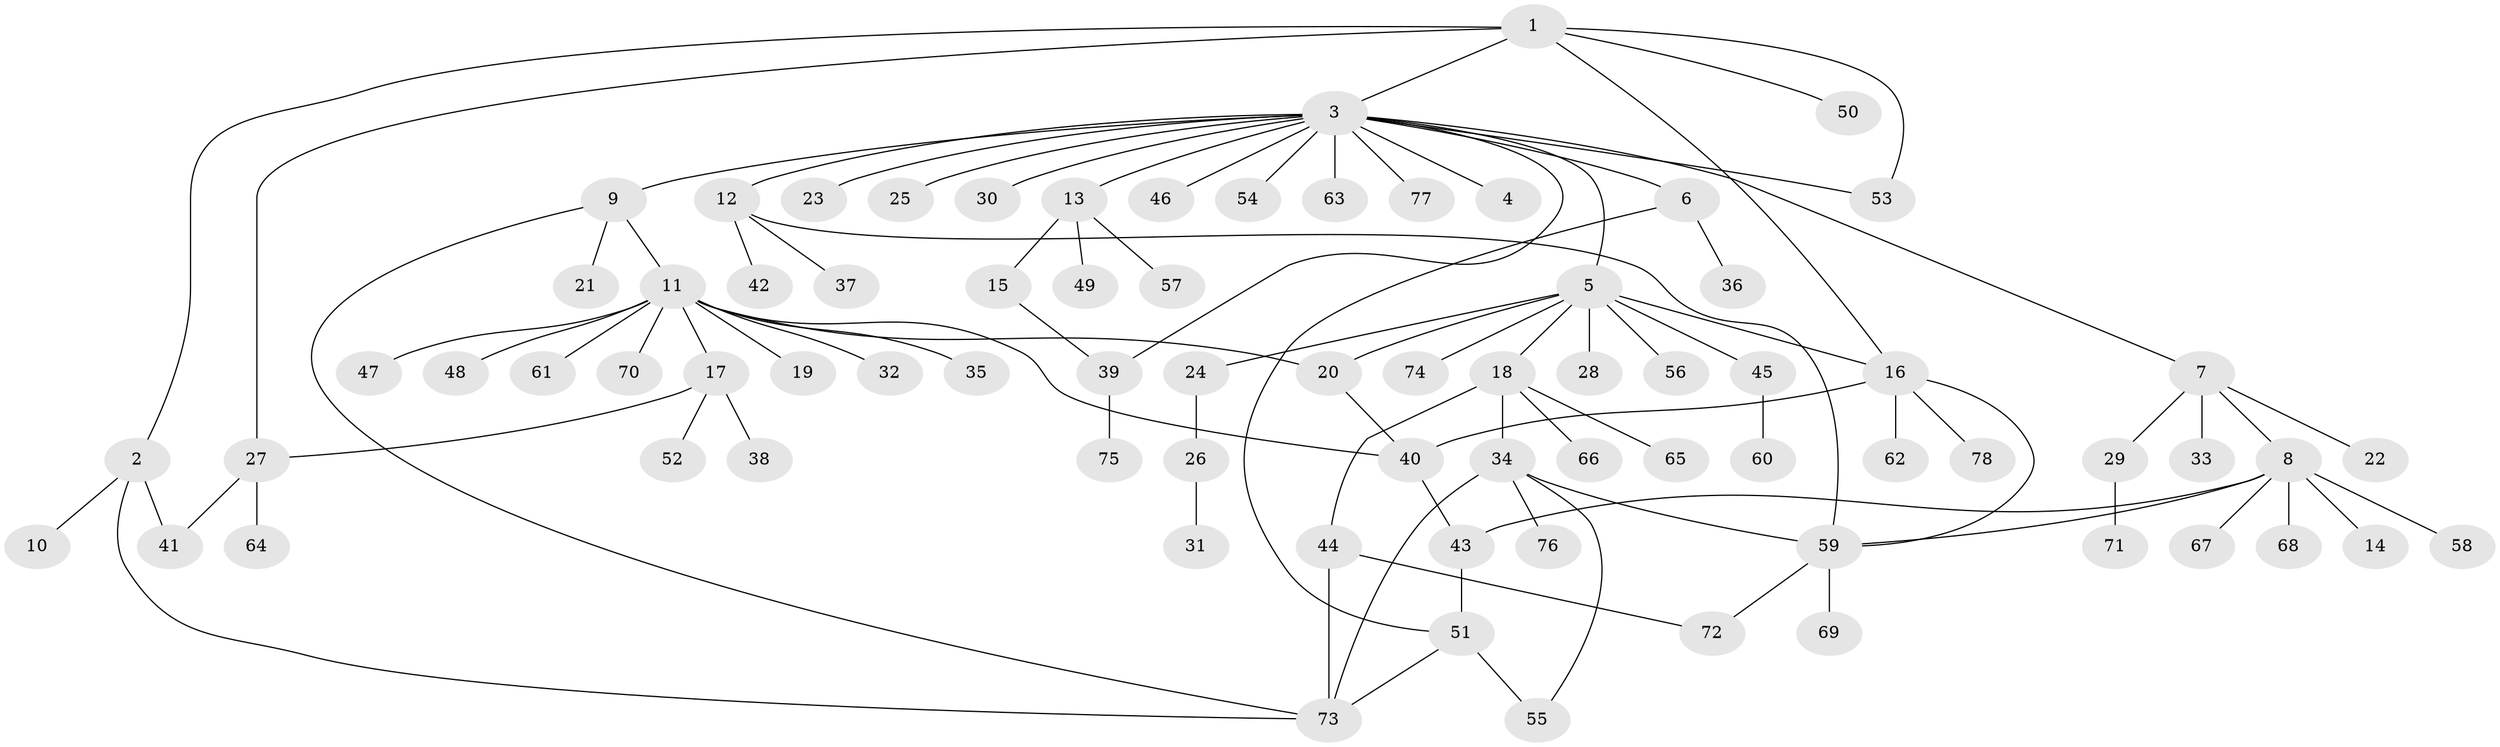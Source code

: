 // Generated by graph-tools (version 1.1) at 2025/14/03/09/25 04:14:31]
// undirected, 78 vertices, 96 edges
graph export_dot {
graph [start="1"]
  node [color=gray90,style=filled];
  1;
  2;
  3;
  4;
  5;
  6;
  7;
  8;
  9;
  10;
  11;
  12;
  13;
  14;
  15;
  16;
  17;
  18;
  19;
  20;
  21;
  22;
  23;
  24;
  25;
  26;
  27;
  28;
  29;
  30;
  31;
  32;
  33;
  34;
  35;
  36;
  37;
  38;
  39;
  40;
  41;
  42;
  43;
  44;
  45;
  46;
  47;
  48;
  49;
  50;
  51;
  52;
  53;
  54;
  55;
  56;
  57;
  58;
  59;
  60;
  61;
  62;
  63;
  64;
  65;
  66;
  67;
  68;
  69;
  70;
  71;
  72;
  73;
  74;
  75;
  76;
  77;
  78;
  1 -- 2;
  1 -- 3;
  1 -- 16;
  1 -- 27;
  1 -- 50;
  1 -- 53;
  2 -- 10;
  2 -- 41;
  2 -- 73;
  3 -- 4;
  3 -- 5;
  3 -- 6;
  3 -- 7;
  3 -- 9;
  3 -- 12;
  3 -- 13;
  3 -- 23;
  3 -- 25;
  3 -- 30;
  3 -- 39;
  3 -- 46;
  3 -- 53;
  3 -- 54;
  3 -- 63;
  3 -- 77;
  5 -- 16;
  5 -- 18;
  5 -- 20;
  5 -- 24;
  5 -- 28;
  5 -- 45;
  5 -- 56;
  5 -- 74;
  6 -- 36;
  6 -- 51;
  7 -- 8;
  7 -- 22;
  7 -- 29;
  7 -- 33;
  8 -- 14;
  8 -- 43;
  8 -- 58;
  8 -- 59;
  8 -- 67;
  8 -- 68;
  9 -- 11;
  9 -- 21;
  9 -- 73;
  11 -- 17;
  11 -- 19;
  11 -- 20;
  11 -- 32;
  11 -- 35;
  11 -- 40;
  11 -- 47;
  11 -- 48;
  11 -- 61;
  11 -- 70;
  12 -- 37;
  12 -- 42;
  12 -- 59;
  13 -- 15;
  13 -- 49;
  13 -- 57;
  15 -- 39;
  16 -- 40;
  16 -- 59;
  16 -- 62;
  16 -- 78;
  17 -- 27;
  17 -- 38;
  17 -- 52;
  18 -- 34;
  18 -- 44;
  18 -- 65;
  18 -- 66;
  20 -- 40;
  24 -- 26;
  26 -- 31;
  27 -- 41;
  27 -- 64;
  29 -- 71;
  34 -- 55;
  34 -- 59;
  34 -- 73;
  34 -- 76;
  39 -- 75;
  40 -- 43;
  43 -- 51;
  44 -- 72;
  44 -- 73;
  45 -- 60;
  51 -- 55;
  51 -- 73;
  59 -- 69;
  59 -- 72;
}
